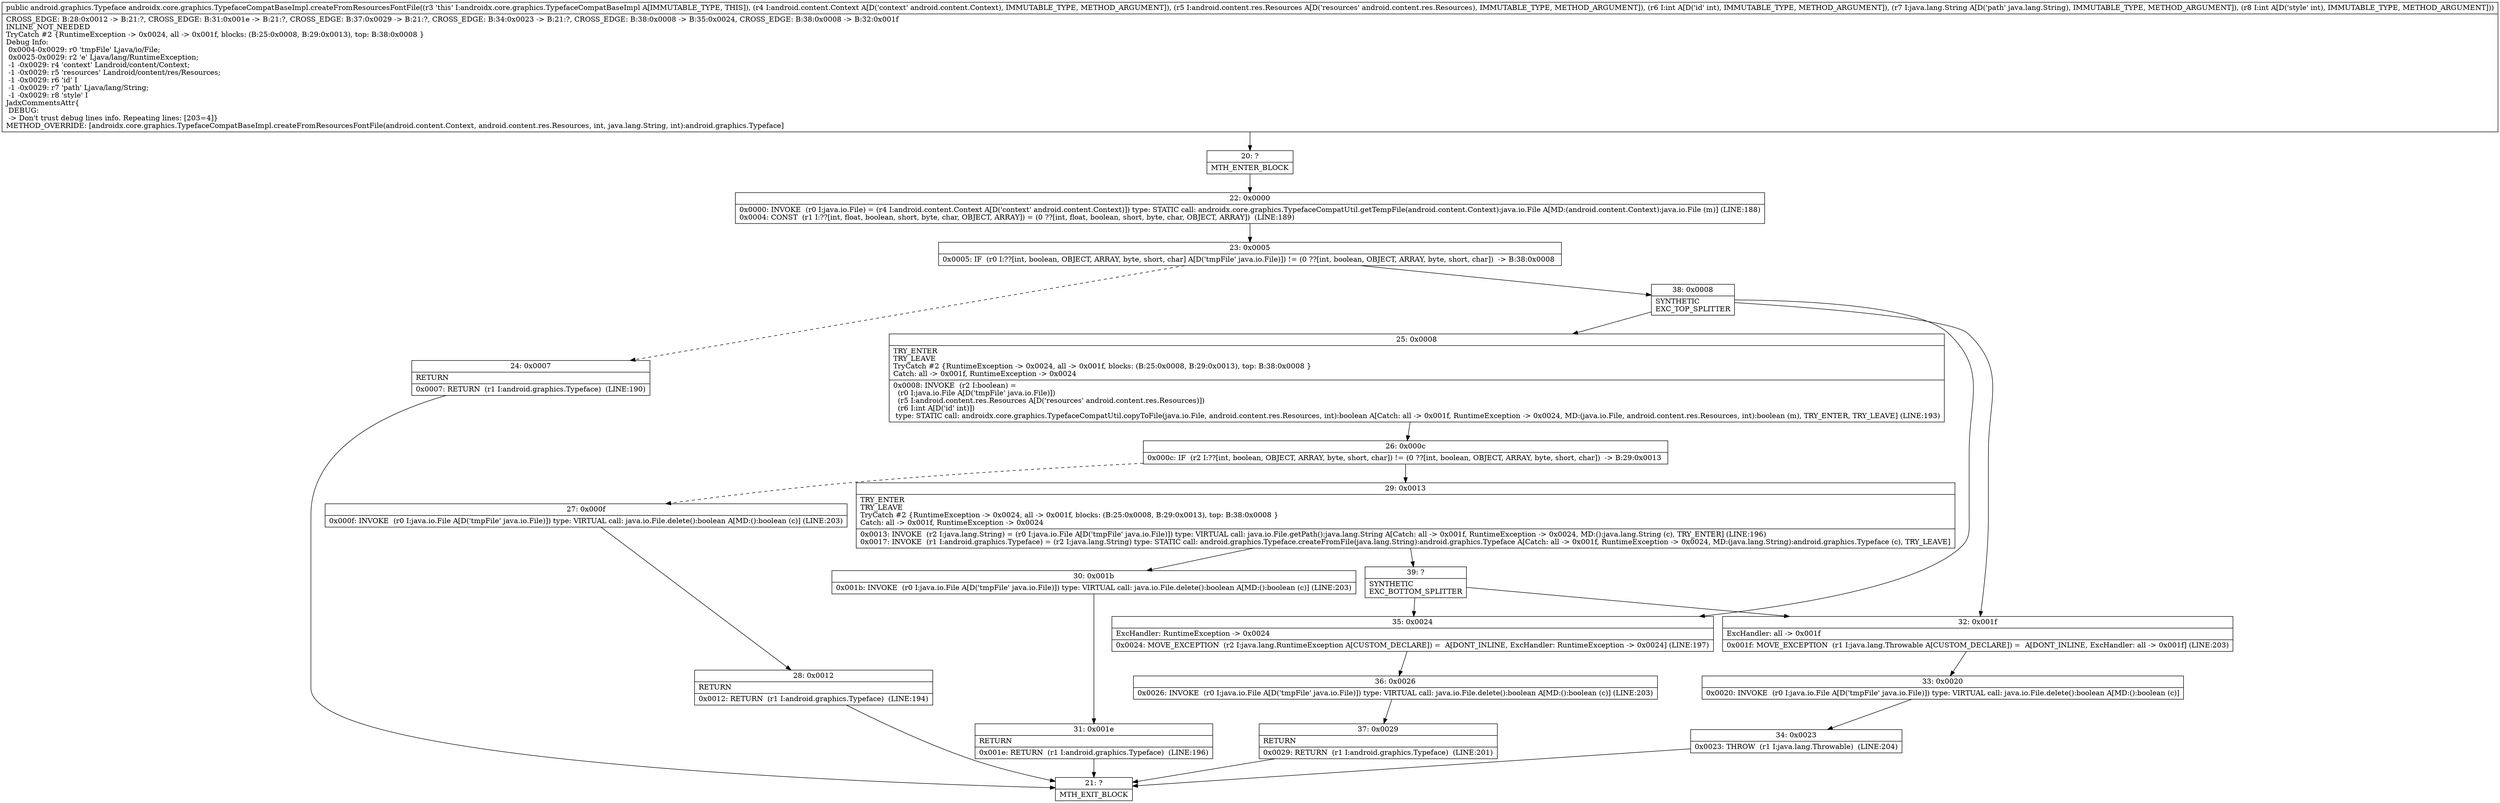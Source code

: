 digraph "CFG forandroidx.core.graphics.TypefaceCompatBaseImpl.createFromResourcesFontFile(Landroid\/content\/Context;Landroid\/content\/res\/Resources;ILjava\/lang\/String;I)Landroid\/graphics\/Typeface;" {
Node_20 [shape=record,label="{20\:\ ?|MTH_ENTER_BLOCK\l}"];
Node_22 [shape=record,label="{22\:\ 0x0000|0x0000: INVOKE  (r0 I:java.io.File) = (r4 I:android.content.Context A[D('context' android.content.Context)]) type: STATIC call: androidx.core.graphics.TypefaceCompatUtil.getTempFile(android.content.Context):java.io.File A[MD:(android.content.Context):java.io.File (m)] (LINE:188)\l0x0004: CONST  (r1 I:??[int, float, boolean, short, byte, char, OBJECT, ARRAY]) = (0 ??[int, float, boolean, short, byte, char, OBJECT, ARRAY])  (LINE:189)\l}"];
Node_23 [shape=record,label="{23\:\ 0x0005|0x0005: IF  (r0 I:??[int, boolean, OBJECT, ARRAY, byte, short, char] A[D('tmpFile' java.io.File)]) != (0 ??[int, boolean, OBJECT, ARRAY, byte, short, char])  \-\> B:38:0x0008 \l}"];
Node_24 [shape=record,label="{24\:\ 0x0007|RETURN\l|0x0007: RETURN  (r1 I:android.graphics.Typeface)  (LINE:190)\l}"];
Node_21 [shape=record,label="{21\:\ ?|MTH_EXIT_BLOCK\l}"];
Node_38 [shape=record,label="{38\:\ 0x0008|SYNTHETIC\lEXC_TOP_SPLITTER\l}"];
Node_25 [shape=record,label="{25\:\ 0x0008|TRY_ENTER\lTRY_LEAVE\lTryCatch #2 \{RuntimeException \-\> 0x0024, all \-\> 0x001f, blocks: (B:25:0x0008, B:29:0x0013), top: B:38:0x0008 \}\lCatch: all \-\> 0x001f, RuntimeException \-\> 0x0024\l|0x0008: INVOKE  (r2 I:boolean) = \l  (r0 I:java.io.File A[D('tmpFile' java.io.File)])\l  (r5 I:android.content.res.Resources A[D('resources' android.content.res.Resources)])\l  (r6 I:int A[D('id' int)])\l type: STATIC call: androidx.core.graphics.TypefaceCompatUtil.copyToFile(java.io.File, android.content.res.Resources, int):boolean A[Catch: all \-\> 0x001f, RuntimeException \-\> 0x0024, MD:(java.io.File, android.content.res.Resources, int):boolean (m), TRY_ENTER, TRY_LEAVE] (LINE:193)\l}"];
Node_26 [shape=record,label="{26\:\ 0x000c|0x000c: IF  (r2 I:??[int, boolean, OBJECT, ARRAY, byte, short, char]) != (0 ??[int, boolean, OBJECT, ARRAY, byte, short, char])  \-\> B:29:0x0013 \l}"];
Node_27 [shape=record,label="{27\:\ 0x000f|0x000f: INVOKE  (r0 I:java.io.File A[D('tmpFile' java.io.File)]) type: VIRTUAL call: java.io.File.delete():boolean A[MD:():boolean (c)] (LINE:203)\l}"];
Node_28 [shape=record,label="{28\:\ 0x0012|RETURN\l|0x0012: RETURN  (r1 I:android.graphics.Typeface)  (LINE:194)\l}"];
Node_29 [shape=record,label="{29\:\ 0x0013|TRY_ENTER\lTRY_LEAVE\lTryCatch #2 \{RuntimeException \-\> 0x0024, all \-\> 0x001f, blocks: (B:25:0x0008, B:29:0x0013), top: B:38:0x0008 \}\lCatch: all \-\> 0x001f, RuntimeException \-\> 0x0024\l|0x0013: INVOKE  (r2 I:java.lang.String) = (r0 I:java.io.File A[D('tmpFile' java.io.File)]) type: VIRTUAL call: java.io.File.getPath():java.lang.String A[Catch: all \-\> 0x001f, RuntimeException \-\> 0x0024, MD:():java.lang.String (c), TRY_ENTER] (LINE:196)\l0x0017: INVOKE  (r1 I:android.graphics.Typeface) = (r2 I:java.lang.String) type: STATIC call: android.graphics.Typeface.createFromFile(java.lang.String):android.graphics.Typeface A[Catch: all \-\> 0x001f, RuntimeException \-\> 0x0024, MD:(java.lang.String):android.graphics.Typeface (c), TRY_LEAVE]\l}"];
Node_30 [shape=record,label="{30\:\ 0x001b|0x001b: INVOKE  (r0 I:java.io.File A[D('tmpFile' java.io.File)]) type: VIRTUAL call: java.io.File.delete():boolean A[MD:():boolean (c)] (LINE:203)\l}"];
Node_31 [shape=record,label="{31\:\ 0x001e|RETURN\l|0x001e: RETURN  (r1 I:android.graphics.Typeface)  (LINE:196)\l}"];
Node_39 [shape=record,label="{39\:\ ?|SYNTHETIC\lEXC_BOTTOM_SPLITTER\l}"];
Node_35 [shape=record,label="{35\:\ 0x0024|ExcHandler: RuntimeException \-\> 0x0024\l|0x0024: MOVE_EXCEPTION  (r2 I:java.lang.RuntimeException A[CUSTOM_DECLARE]) =  A[DONT_INLINE, ExcHandler: RuntimeException \-\> 0x0024] (LINE:197)\l}"];
Node_36 [shape=record,label="{36\:\ 0x0026|0x0026: INVOKE  (r0 I:java.io.File A[D('tmpFile' java.io.File)]) type: VIRTUAL call: java.io.File.delete():boolean A[MD:():boolean (c)] (LINE:203)\l}"];
Node_37 [shape=record,label="{37\:\ 0x0029|RETURN\l|0x0029: RETURN  (r1 I:android.graphics.Typeface)  (LINE:201)\l}"];
Node_32 [shape=record,label="{32\:\ 0x001f|ExcHandler: all \-\> 0x001f\l|0x001f: MOVE_EXCEPTION  (r1 I:java.lang.Throwable A[CUSTOM_DECLARE]) =  A[DONT_INLINE, ExcHandler: all \-\> 0x001f] (LINE:203)\l}"];
Node_33 [shape=record,label="{33\:\ 0x0020|0x0020: INVOKE  (r0 I:java.io.File A[D('tmpFile' java.io.File)]) type: VIRTUAL call: java.io.File.delete():boolean A[MD:():boolean (c)]\l}"];
Node_34 [shape=record,label="{34\:\ 0x0023|0x0023: THROW  (r1 I:java.lang.Throwable)  (LINE:204)\l}"];
MethodNode[shape=record,label="{public android.graphics.Typeface androidx.core.graphics.TypefaceCompatBaseImpl.createFromResourcesFontFile((r3 'this' I:androidx.core.graphics.TypefaceCompatBaseImpl A[IMMUTABLE_TYPE, THIS]), (r4 I:android.content.Context A[D('context' android.content.Context), IMMUTABLE_TYPE, METHOD_ARGUMENT]), (r5 I:android.content.res.Resources A[D('resources' android.content.res.Resources), IMMUTABLE_TYPE, METHOD_ARGUMENT]), (r6 I:int A[D('id' int), IMMUTABLE_TYPE, METHOD_ARGUMENT]), (r7 I:java.lang.String A[D('path' java.lang.String), IMMUTABLE_TYPE, METHOD_ARGUMENT]), (r8 I:int A[D('style' int), IMMUTABLE_TYPE, METHOD_ARGUMENT]))  | CROSS_EDGE: B:28:0x0012 \-\> B:21:?, CROSS_EDGE: B:31:0x001e \-\> B:21:?, CROSS_EDGE: B:37:0x0029 \-\> B:21:?, CROSS_EDGE: B:34:0x0023 \-\> B:21:?, CROSS_EDGE: B:38:0x0008 \-\> B:35:0x0024, CROSS_EDGE: B:38:0x0008 \-\> B:32:0x001f\lINLINE_NOT_NEEDED\lTryCatch #2 \{RuntimeException \-\> 0x0024, all \-\> 0x001f, blocks: (B:25:0x0008, B:29:0x0013), top: B:38:0x0008 \}\lDebug Info:\l  0x0004\-0x0029: r0 'tmpFile' Ljava\/io\/File;\l  0x0025\-0x0029: r2 'e' Ljava\/lang\/RuntimeException;\l  \-1 \-0x0029: r4 'context' Landroid\/content\/Context;\l  \-1 \-0x0029: r5 'resources' Landroid\/content\/res\/Resources;\l  \-1 \-0x0029: r6 'id' I\l  \-1 \-0x0029: r7 'path' Ljava\/lang\/String;\l  \-1 \-0x0029: r8 'style' I\lJadxCommentsAttr\{\l DEBUG: \l \-\> Don't trust debug lines info. Repeating lines: [203=4]\}\lMETHOD_OVERRIDE: [androidx.core.graphics.TypefaceCompatBaseImpl.createFromResourcesFontFile(android.content.Context, android.content.res.Resources, int, java.lang.String, int):android.graphics.Typeface]\l}"];
MethodNode -> Node_20;Node_20 -> Node_22;
Node_22 -> Node_23;
Node_23 -> Node_24[style=dashed];
Node_23 -> Node_38;
Node_24 -> Node_21;
Node_38 -> Node_25;
Node_38 -> Node_35;
Node_38 -> Node_32;
Node_25 -> Node_26;
Node_26 -> Node_27[style=dashed];
Node_26 -> Node_29;
Node_27 -> Node_28;
Node_28 -> Node_21;
Node_29 -> Node_30;
Node_29 -> Node_39;
Node_30 -> Node_31;
Node_31 -> Node_21;
Node_39 -> Node_35;
Node_39 -> Node_32;
Node_35 -> Node_36;
Node_36 -> Node_37;
Node_37 -> Node_21;
Node_32 -> Node_33;
Node_33 -> Node_34;
Node_34 -> Node_21;
}

